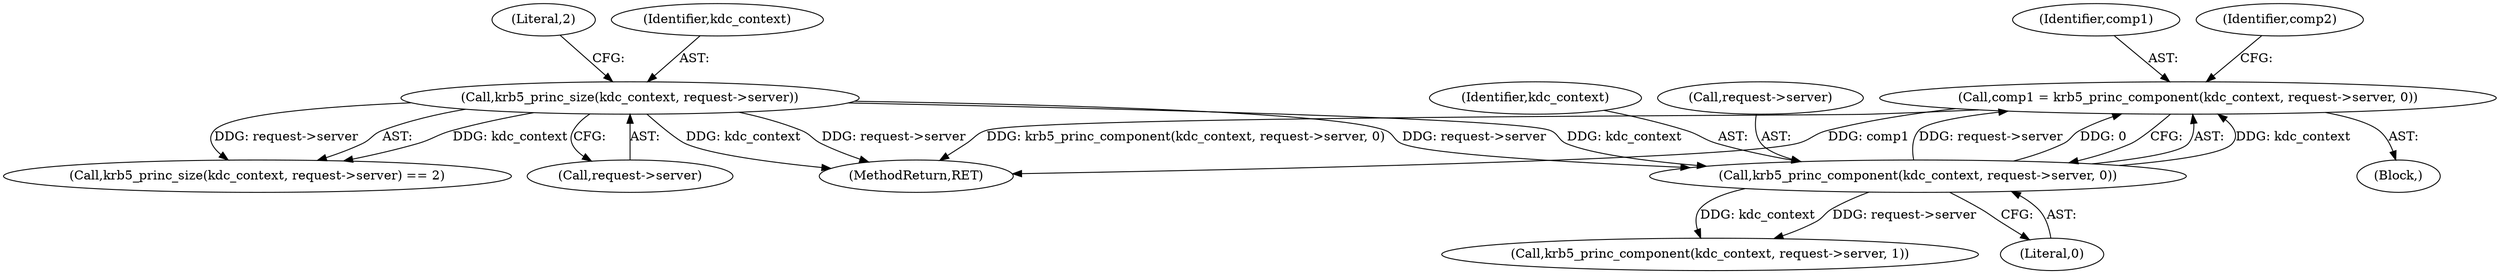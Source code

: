 digraph "0_krb5_8ee70ec63931d1e38567905387ab9b1d45734d81@pointer" {
"1000152" [label="(Call,comp1 = krb5_princ_component(kdc_context, request->server, 0))"];
"1000154" [label="(Call,krb5_princ_component(kdc_context, request->server, 0))"];
"1000145" [label="(Call,krb5_princ_size(kdc_context, request->server))"];
"1000154" [label="(Call,krb5_princ_component(kdc_context, request->server, 0))"];
"1000155" [label="(Identifier,kdc_context)"];
"1000150" [label="(Literal,2)"];
"1000156" [label="(Call,request->server)"];
"1000152" [label="(Call,comp1 = krb5_princ_component(kdc_context, request->server, 0))"];
"1000145" [label="(Call,krb5_princ_size(kdc_context, request->server))"];
"1000153" [label="(Identifier,comp1)"];
"1000147" [label="(Call,request->server)"];
"1000146" [label="(Identifier,kdc_context)"];
"1000151" [label="(Block,)"];
"1000162" [label="(Call,krb5_princ_component(kdc_context, request->server, 1))"];
"1000144" [label="(Call,krb5_princ_size(kdc_context, request->server) == 2)"];
"1000159" [label="(Literal,0)"];
"1000400" [label="(MethodReturn,RET)"];
"1000161" [label="(Identifier,comp2)"];
"1000152" -> "1000151"  [label="AST: "];
"1000152" -> "1000154"  [label="CFG: "];
"1000153" -> "1000152"  [label="AST: "];
"1000154" -> "1000152"  [label="AST: "];
"1000161" -> "1000152"  [label="CFG: "];
"1000152" -> "1000400"  [label="DDG: comp1"];
"1000152" -> "1000400"  [label="DDG: krb5_princ_component(kdc_context, request->server, 0)"];
"1000154" -> "1000152"  [label="DDG: kdc_context"];
"1000154" -> "1000152"  [label="DDG: request->server"];
"1000154" -> "1000152"  [label="DDG: 0"];
"1000154" -> "1000159"  [label="CFG: "];
"1000155" -> "1000154"  [label="AST: "];
"1000156" -> "1000154"  [label="AST: "];
"1000159" -> "1000154"  [label="AST: "];
"1000145" -> "1000154"  [label="DDG: kdc_context"];
"1000145" -> "1000154"  [label="DDG: request->server"];
"1000154" -> "1000162"  [label="DDG: kdc_context"];
"1000154" -> "1000162"  [label="DDG: request->server"];
"1000145" -> "1000144"  [label="AST: "];
"1000145" -> "1000147"  [label="CFG: "];
"1000146" -> "1000145"  [label="AST: "];
"1000147" -> "1000145"  [label="AST: "];
"1000150" -> "1000145"  [label="CFG: "];
"1000145" -> "1000400"  [label="DDG: kdc_context"];
"1000145" -> "1000400"  [label="DDG: request->server"];
"1000145" -> "1000144"  [label="DDG: kdc_context"];
"1000145" -> "1000144"  [label="DDG: request->server"];
}
